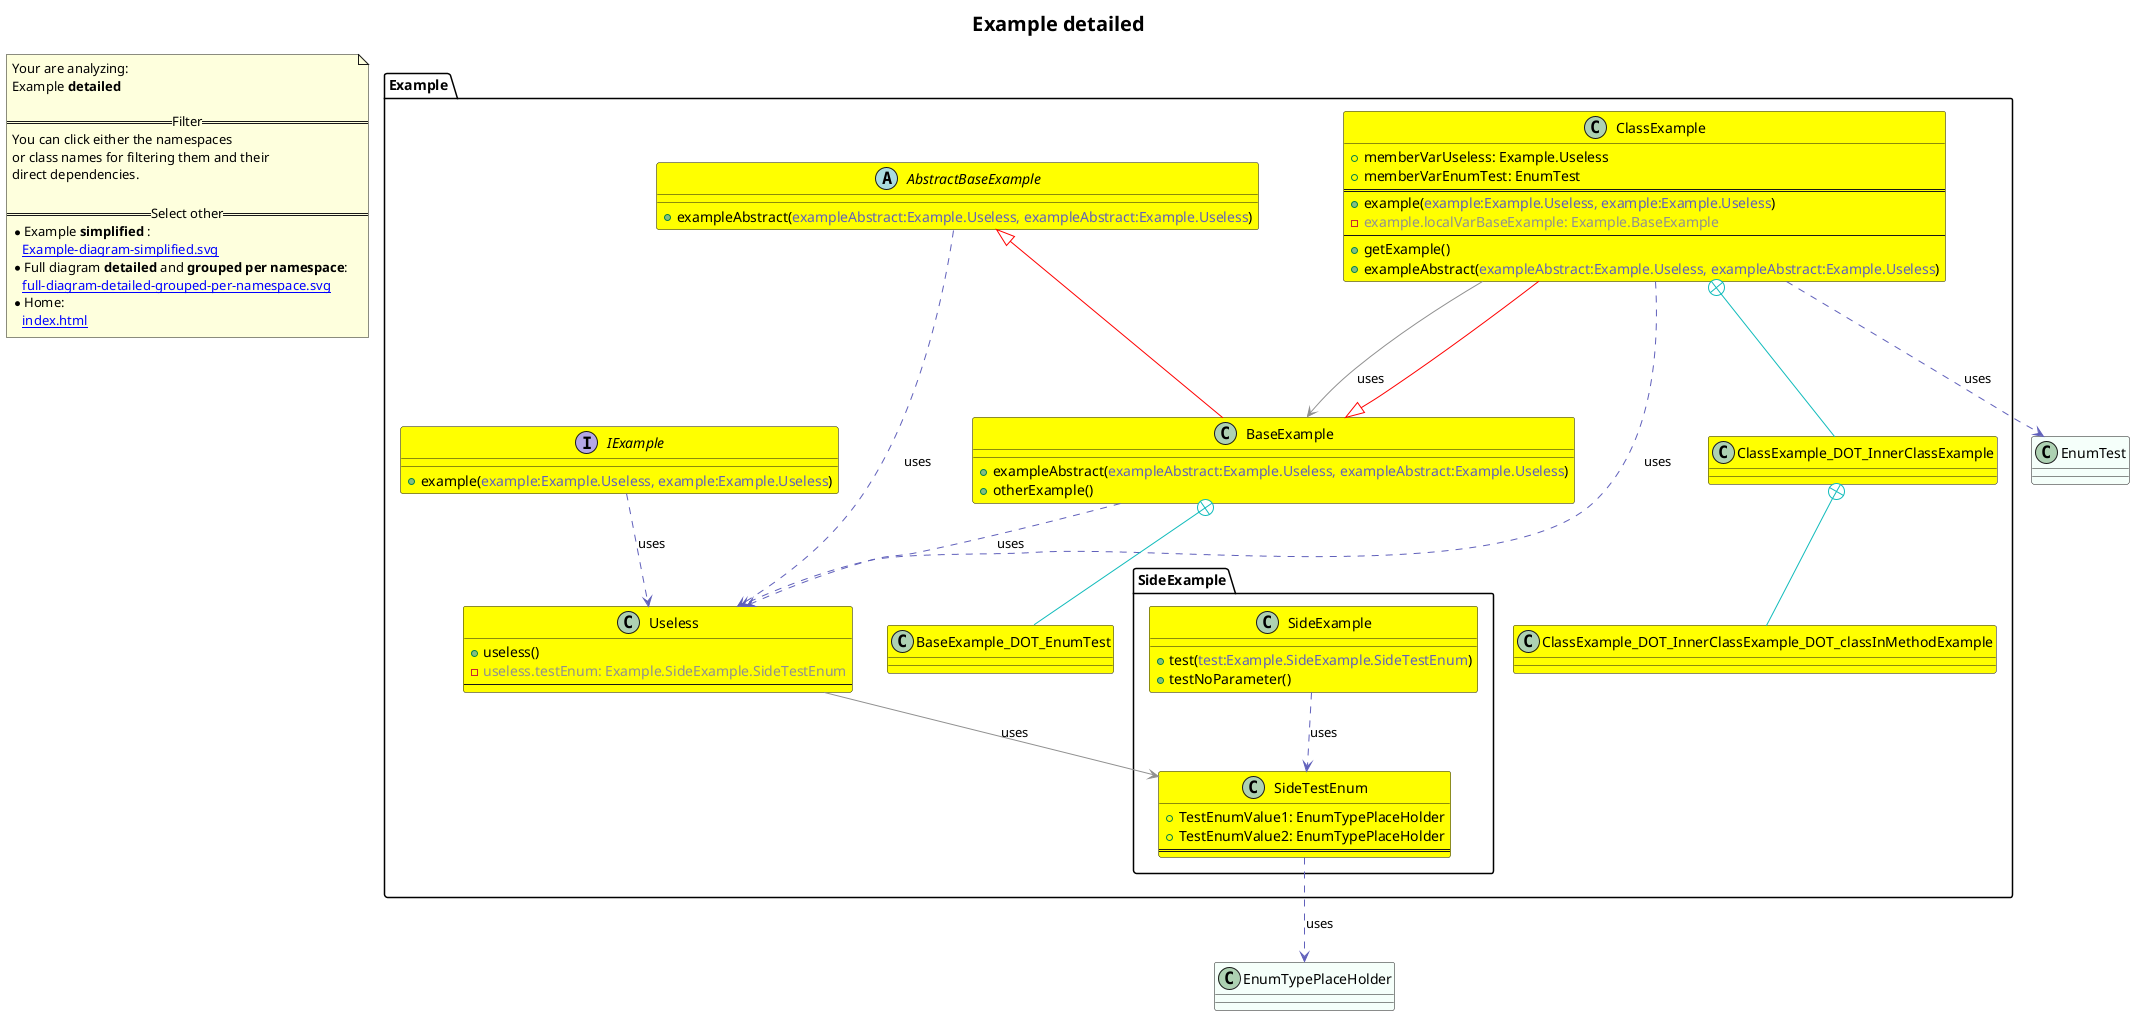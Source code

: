 @startuml
title <size:20>Example **detailed** </size>
note "Your are analyzing:\nExample **detailed** \n\n==Filter==\nYou can click either the namespaces \nor class names for filtering them and their\ndirect dependencies.\n\n==Select other==\n* Example **simplified** :\n   [[Example-diagram-simplified.svg]]\n* Full diagram **detailed** and **grouped per namespace**:\n   [[full-diagram-detailed-grouped-per-namespace.svg]]\n* Home:\n   [[index.html]]" as FloatingNote
class EnumTest [[EnumTest-diagram-detailed.svg]] #MintCream {
}
class EnumTypePlaceHolder [[EnumTypePlaceHolder-diagram-detailed.svg]] #MintCream {
}
class Example.ClassExample [[Example.ClassExample-diagram-detailed.svg]] #yellow {
  + memberVarUseless: Example.Useless
  + memberVarEnumTest: EnumTest
==
  + example(<font color="6060BB">example:Example.Useless, example:Example.Useless</font>)
  - <font color="909090">example.localVarBaseExample: Example.BaseExample</font>
--
  + getExample(<font color="6060BB"></font>)
  + exampleAbstract(<font color="6060BB">exampleAbstract:Example.Useless, exampleAbstract:Example.Useless</font>)
}
class Example.BaseExample [[Example.BaseExample-diagram-detailed.svg]] #yellow {
  + exampleAbstract(<font color="6060BB">exampleAbstract:Example.Useless, exampleAbstract:Example.Useless</font>)
  + otherExample(<font color="6060BB"></font>)
}
class Example.Useless [[Example.Useless-diagram-detailed.svg]] #yellow {
  + useless(<font color="6060BB"></font>)
  - <font color="909090">useless.testEnum: Example.SideExample.SideTestEnum</font>
--
}
class Example.ClassExample_DOT_InnerClassExample [[Example.ClassExample_DOT_InnerClassExample-diagram-detailed.svg]] #yellow {
}
class Example.ClassExample_DOT_InnerClassExample_DOT_classInMethodExample [[Example.ClassExample_DOT_InnerClassExample_DOT_classInMethodExample-diagram-detailed.svg]] #yellow {
}
interface Example.IExample [[Example.IExample-diagram-detailed.svg]] #yellow {
  + example(<font color="6060BB">example:Example.Useless, example:Example.Useless</font>)
}
class Example.BaseExample_DOT_EnumTest [[Example.BaseExample_DOT_EnumTest-diagram-detailed.svg]] #yellow {
}
abstract class Example.AbstractBaseExample [[Example.AbstractBaseExample-diagram-detailed.svg]] #yellow {
  + exampleAbstract(<font color="6060BB">exampleAbstract:Example.Useless, exampleAbstract:Example.Useless</font>)
}
  class Example.SideExample.SideTestEnum [[Example.SideExample.SideTestEnum-diagram-detailed.svg]] #yellow {
    + TestEnumValue1: EnumTypePlaceHolder
    + TestEnumValue2: EnumTypePlaceHolder
==
  }
  class Example.SideExample.SideExample [[Example.SideExample.SideExample-diagram-detailed.svg]] #yellow {
    + test(<font color="6060BB">test:Example.SideExample.SideTestEnum</font>)
    + testNoParameter(<font color="6060BB"></font>)
  }
 ' *************************************** 
 ' *************************************** 
 ' *************************************** 
' Class relations extracted from namespace:
' 
' Class relations extracted from namespace:
' Example
Example.BaseExample <|-[#red]- Example.ClassExample
Example.ClassExample +-[#10BBBB]- Example.ClassExample_DOT_InnerClassExample 
Example.ClassExample .[#6060BB].> Example.Useless  : uses 
Example.ClassExample .[#6060BB].> EnumTest  : uses 
Example.ClassExample -[#909090]-> Example.BaseExample  : uses 
Example.AbstractBaseExample <|-[#red]- Example.BaseExample
Example.BaseExample +-[#10BBBB]- Example.BaseExample_DOT_EnumTest 
Example.BaseExample .[#6060BB].> Example.Useless  : uses 
Example.Useless -[#909090]-> Example.SideExample.SideTestEnum  : uses 
Example.ClassExample_DOT_InnerClassExample +-[#10BBBB]- Example.ClassExample_DOT_InnerClassExample_DOT_classInMethodExample 
Example.IExample .[#6060BB].> Example.Useless  : uses 
Example.AbstractBaseExample .[#6060BB].> Example.Useless  : uses 
' Class relations extracted from namespace:
' Example.SideExample
Example.SideExample.SideTestEnum .[#6060BB].> EnumTypePlaceHolder  : uses 
Example.SideExample.SideExample .[#6060BB].> Example.SideExample.SideTestEnum  : uses 
@enduml